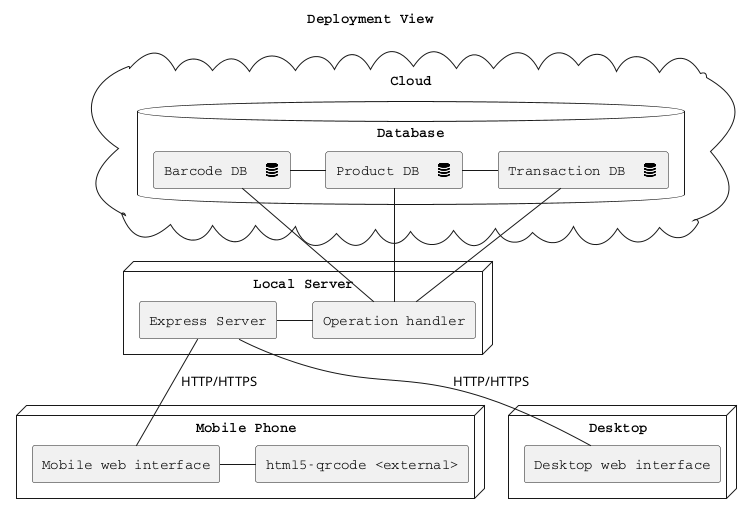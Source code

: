 @startuml
skinparam componentStyle rectangle

!include <tupadr3/font-awesome/database>

title Deployment View


node "Mobile Phone" {
 [html5-qrcode <external>] as QR
 [Mobile web interface] as MWI

}

node "Desktop" {
 [Desktop web interface] as DWI
}



node "Local Server" {
 [Express Server] as ES
 [Operation handler] as OH
}

cloud "Cloud" {
 database "Database" {
   component [Product DB  <$database{scale=0.33}>] as PDB
   component [Transaction DB  <$database{scale=0.33}>] as TDB
   component [Barcode DB  <$database{scale=0.33}>] as BDB

   BDB -right- PDB
   TDB -left- PDB
}
}




OH -up- PDB
OH -up- TDB
OH -up- BDB

ES - OH
ES -down- MWI : HTTP/HTTPS
ES -down- DWI : HTTP/HTTPS

MWI - QR


skinparam monochrome true
skinparam shadowing false
skinparam defaultFontName Courier

@enduml